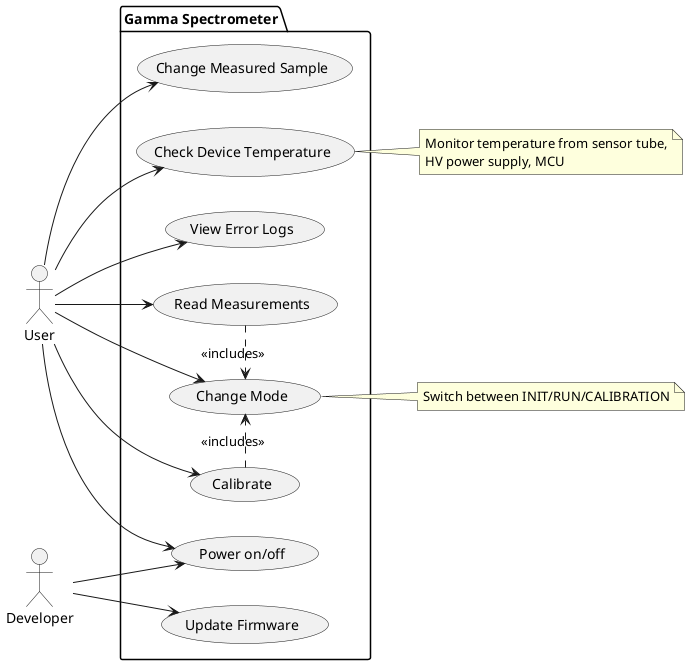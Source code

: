 @startuml
left to right direction

actor "User" as local_user
actor "Developer" as developer

package "Gamma Spectrometer" as spectrometer {
    usecase "Change Measured Sample" as change_sample
    usecase "Power on/off" as power_on_off
    usecase "Change Mode" as change_mode
    usecase "Read Measurements" as read_measurements
    usecase "Check Device Temperature" as check_temp
    usecase "Update Firmware" as flash_firmware
    usecase "Calibrate" as calibrate_spectrometer
    usecase "View Error Logs" as view_error_logs
}

' Extended Use Cases for Dependencies
read_measurements .> change_mode : <<includes>>
calibrate_spectrometer .> change_mode : <<includes>>

note right of change_mode: Switch between INIT/RUN/CALIBRATION
note right of check_temp: Monitor temperature from sensor tube,\nHV power supply, MCU


local_user --> change_sample
local_user --> power_on_off
local_user --> change_mode
local_user --> read_measurements
local_user --> check_temp
local_user --> calibrate_spectrometer
local_user --> view_error_logs

developer --> power_on_off
developer --> flash_firmware
@enduml